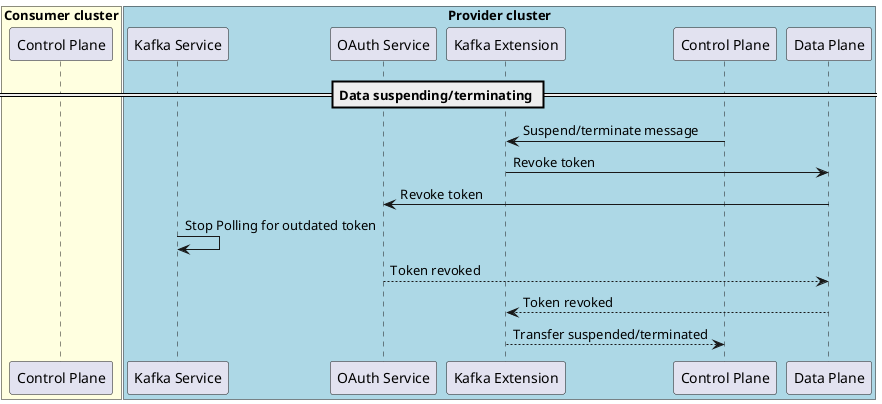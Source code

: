@startuml
/'
SPDX-License-Identifier: CC-BY-4.0
SPDX-FileCopyrightText: (c) 2025 Cofinity-X GmbH
'/
box "Consumer cluster" #LightYellow
    participant "Control Plane" as ConsumerCP
end box

box "Provider cluster" #LightBlue
    participant "Kafka Service" as Kafka
    participant "OAuth Service" as OAuth2
    participant "Kafka Extension" as ProviderKE
    participant "Control Plane"  as ProviderCP
    participant "Data Plane"  as ProviderDP
end box

== Data suspending/terminating ==
ProviderCP -> ProviderKE : Suspend/terminate message
ProviderKE -> ProviderDP : Revoke token
ProviderDP -> OAuth2 : Revoke token
Kafka -> Kafka : Stop Polling for outdated token
ProviderDP <-- OAuth2 : Token revoked
ProviderKE <-- ProviderDP : Token revoked
ProviderCP <-- ProviderKE : Transfer suspended/terminated
@enduml